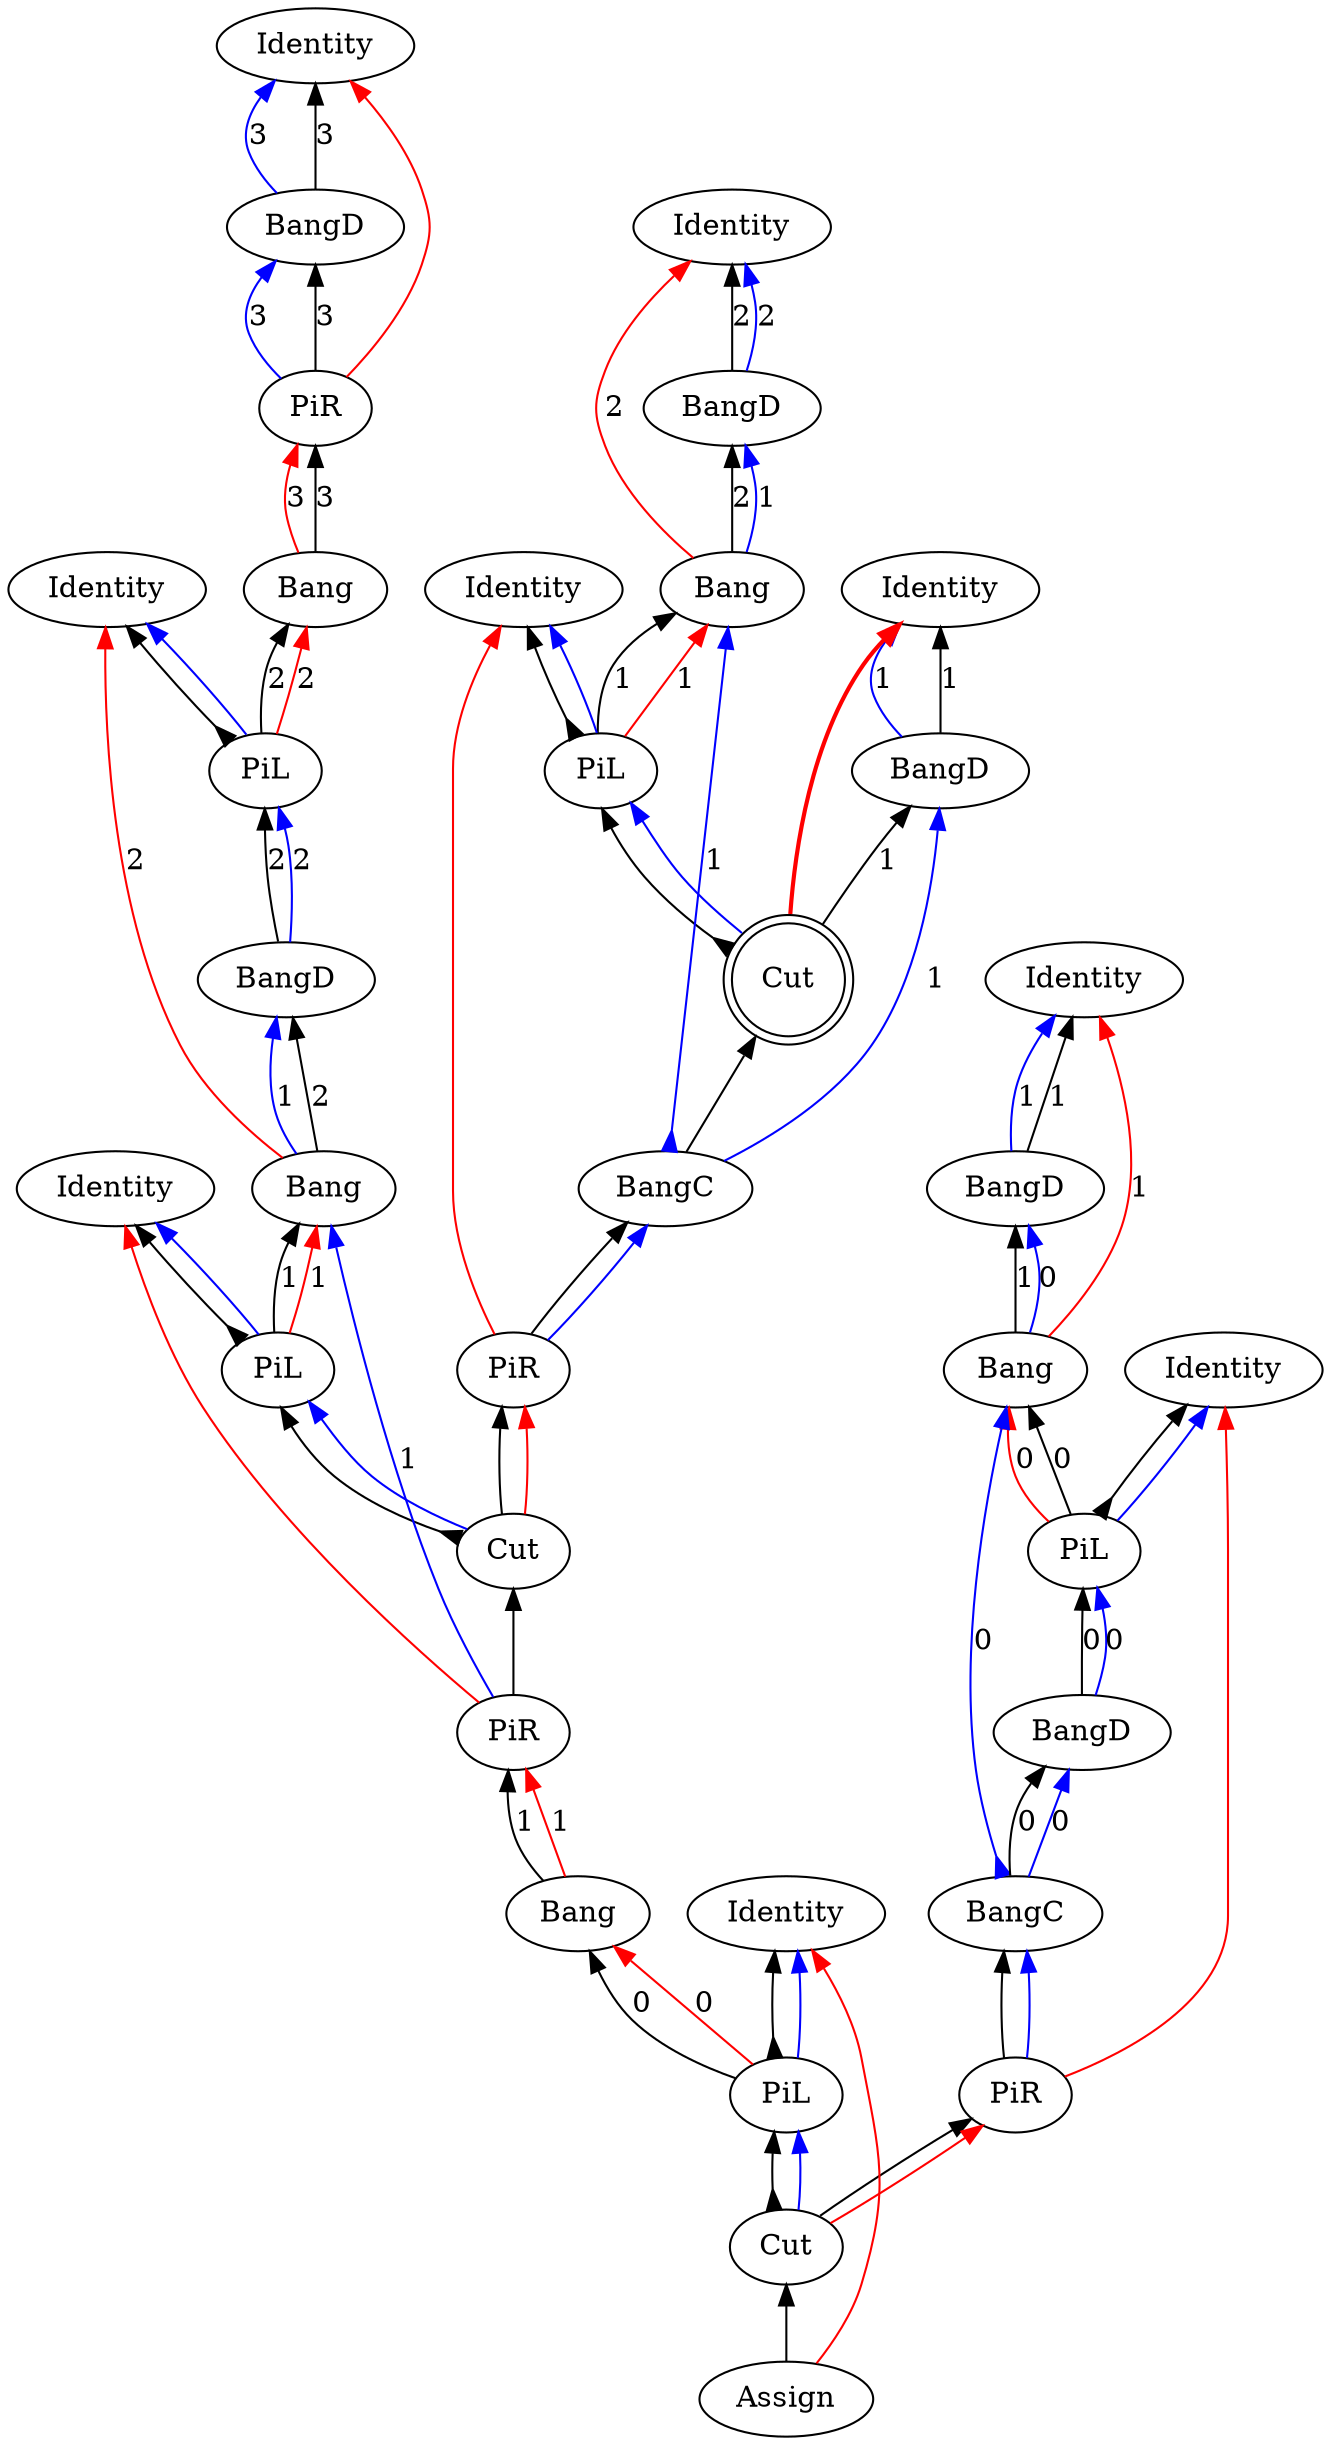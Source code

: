 digraph {
rankdir="BT"
"Identity0" [label="Identity"]
"BangD1" [label="BangD"]
"PiR2" [label="PiR"]
"Bang3" [label="Bang"]
"Identity4" [label="Identity"]
"PiL5" [label="PiL"]
"BangD6" [label="BangD"]
"Bang7" [label="Bang"]
"Identity8" [label="Identity"]
"PiL9" [label="PiL"]
"Identity10" [label="Identity"]
"BangD11" [label="BangD"]
"Bang12" [label="Bang"]
"Identity13" [label="Identity"]
"PiL14" [label="PiL"]
"Identity15" [label="Identity"]
"BangD16" [label="BangD"]
"Cut17" [label="Cut",shape=doublecircle]
"BangC18" [label="BangC"]
"PiR19" [label="PiR"]
"Cut20" [label="Cut"]
"PiR21" [label="PiR"]
"Bang22" [label="Bang"]
"Identity23" [label="Identity"]
"PiL24" [label="PiL"]
"Identity25" [label="Identity"]
"BangD26" [label="BangD"]
"Bang27" [label="Bang"]
"Identity28" [label="Identity"]
"PiL29" [label="PiL"]
"BangD30" [label="BangD"]
"BangC31" [label="BangC"]
"PiR32" [label="PiR"]
"Cut33" [label="Cut"]
"Assign34" [label="Assign"]
"Bang27" -> "BangD26"[color=black,weight=5,tooltip="c_bseq24",label="1",arrowhead=normal,arrowtail=none,dir=both]
"Bang22" -> "PiR21"[color=black,weight=5,tooltip="c_bseq32",label="1",arrowhead=normal,arrowtail=none,dir=both]
"Bang12" -> "BangD11"[color=black,weight=5,tooltip="c_bseq58",label="2",arrowhead=normal,arrowtail=none,dir=both]
"Bang7" -> "BangD6"[color=black,weight=5,tooltip="c_bseq67",label="2",arrowhead=normal,arrowtail=none,dir=both]
"Bang3" -> "PiR2"[color=black,weight=5,tooltip="c_bseq79",label="3",arrowhead=normal,arrowtail=none,dir=both]
"Cut33" -> "PiL24"[color=black,weight=5,tooltip="c_lseq2",arrowhead=normal,arrowtail=inv,dir=both]
"Cut20" -> "PiL9"[color=black,weight=5,tooltip="c_lseq36",arrowhead=normal,arrowtail=inv,dir=both]
"Cut17" -> "PiL14"[color=black,weight=5,tooltip="c_lseq46",arrowhead=normal,arrowtail=inv,dir=both]
"Cut33" -> "PiR32"[color=black,weight=5,tooltip="c_rseq3",arrowhead=normal,arrowtail=none,dir=both]
"Cut20" -> "PiR19"[color=black,weight=5,tooltip="c_rseq37",arrowhead=normal,arrowtail=none,dir=both]
"Cut17" -> "BangD16"[color=black,weight=5,tooltip="c_rseq47",label="1",arrowhead=normal,arrowtail=none,dir=both]
"PiL29" -> "Bang27"[color=black,weight=5,tooltip="dseq20",label="0",arrowhead=normal,arrowtail=none,dir=both]
"PiL24" -> "Bang22"[color=black,weight=5,tooltip="dseq29",label="0",arrowhead=normal,arrowtail=none,dir=both]
"PiL14" -> "Bang12"[color=black,weight=5,tooltip="dseq54",label="1",arrowhead=normal,arrowtail=none,dir=both]
"PiL9" -> "Bang7"[color=black,weight=5,tooltip="dseq63",label="1",arrowhead=normal,arrowtail=none,dir=both]
"PiL5" -> "Bang3"[color=black,weight=5,tooltip="dseq76",label="2",arrowhead=normal,arrowtail=none,dir=both]
"PiR21" -> "Bang7"[color=blue,weight=2,tooltip="h34",label="1",arrowhead=normal,arrowtail=none,dir=both]
"Bang7" -> "BangD6"[color=blue,weight=2,tooltip="hf65",label="1",arrowhead=normal,arrowtail=none,dir=both]
"BangD6" -> "PiL5"[color=black,weight=5,tooltip="hseq72",label="2",arrowhead=normal,arrowtail=none,dir=both]
"PiR2" -> "BangD1"[color=blue,weight=2,tooltip="i81",label="3",arrowhead=normal,arrowtail=none,dir=both]
"PiL29" -> "Identity28"[color=black,weight=5,tooltip="idseq21",arrowhead=normal,arrowtail=inv,dir=both]
"PiL24" -> "Identity23"[color=black,weight=5,tooltip="idseq30",arrowhead=normal,arrowtail=inv,dir=both]
"PiL14" -> "Identity13"[color=black,weight=5,tooltip="idseq55",arrowhead=normal,arrowtail=inv,dir=both]
"PiL9" -> "Identity8"[color=black,weight=5,tooltip="idseq64",arrowhead=normal,arrowtail=inv,dir=both]
"PiL5" -> "Identity4"[color=black,weight=5,tooltip="idseq77",arrowhead=normal,arrowtail=inv,dir=both]
"BangD1" -> "Identity0"[color=blue,weight=2,tooltip="iret84",label="3",arrowhead=normal,arrowtail=none,dir=both]
"BangD1" -> "Identity0"[color=black,weight=5,tooltip="iseq83",label="3",arrowhead=normal,arrowtail=none,dir=both]
"PiL29" -> "Identity28"[color=blue,weight=2,tooltip="lret19",arrowhead=normal,arrowtail=none,dir=both]
"PiL24" -> "Identity23"[color=blue,weight=2,tooltip="lret28",arrowhead=normal,arrowtail=none,dir=both]
"PiL14" -> "Identity13"[color=blue,weight=2,tooltip="lret53",arrowhead=normal,arrowtail=none,dir=both]
"PiL9" -> "Identity8"[color=blue,weight=2,tooltip="lret62",arrowhead=normal,arrowtail=none,dir=both]
"PiL5" -> "Identity4"[color=blue,weight=2,tooltip="lret75",arrowhead=normal,arrowtail=none,dir=both]
"BangD30" -> "PiL29"[color=blue,weight=2,tooltip="lval14",label="0",arrowhead=normal,arrowtail=none,dir=both]
"Cut20" -> "PiL9"[color=blue,weight=2,tooltip="lval38",arrowhead=normal,arrowtail=none,dir=both]
"Cut33" -> "PiL24"[color=blue,weight=2,tooltip="lval4",arrowhead=normal,arrowtail=none,dir=both]
"Cut17" -> "PiL14"[color=blue,weight=2,tooltip="lval48",arrowhead=normal,arrowtail=none,dir=both]
"BangD6" -> "PiL5"[color=blue,weight=2,tooltip="lval70",label="2",arrowhead=normal,arrowtail=none,dir=both]
"PiL29" -> "Bang27"[color=red,weight=2,tooltip="newrret18",label="0",arrowhead=normal,arrowtail=none,dir=both]
"PiL24" -> "Bang22"[color=red,weight=2,tooltip="newrret27",label="0",arrowhead=normal,arrowtail=none,dir=both]
"PiL14" -> "Bang12"[color=red,weight=2,tooltip="newrret52",label="1",arrowhead=normal,arrowtail=none,dir=both]
"PiL9" -> "Bang7"[color=red,weight=2,tooltip="newrret61",label="1",arrowhead=normal,arrowtail=none,dir=both]
"PiL5" -> "Bang3"[color=red,weight=2,tooltip="newrret74",label="2",arrowhead=normal,arrowtail=none,dir=both]
"Bang27" -> "Identity25"[color=red,weight=2,tooltip="newrretf23",label="1",arrowhead=normal,arrowtail=none,dir=both]
"Bang22" -> "PiR21"[color=red,weight=2,tooltip="newrretf31",label="1",arrowhead=normal,arrowtail=none,dir=both]
"Bang12" -> "Identity10"[color=red,weight=2,tooltip="newrretf57",label="2",arrowhead=normal,arrowtail=none,dir=both]
"Bang7" -> "Identity4"[color=red,weight=2,tooltip="newrretf66",label="2",arrowhead=normal,arrowtail=none,dir=both]
"Bang3" -> "PiR2"[color=red,weight=2,tooltip="newrretf78",label="3",arrowhead=normal,arrowtail=none,dir=both]
"Assign34" -> "Identity23"[color=red,weight=2,tooltip="ret1",arrowhead=normal,arrowtail=none,dir=both]
"PiR21" -> "Identity8"[color=red,weight=2,tooltip="ret35",arrowhead=normal,arrowtail=none,dir=both]
"PiR19" -> "Identity13"[color=red,weight=2,tooltip="ret42",arrowhead=normal,arrowtail=none,dir=both]
"PiR32" -> "Identity28"[color=red,weight=2,tooltip="ret8",arrowhead=normal,arrowtail=none,dir=both]
"PiR2" -> "Identity0"[color=red,weight=2,tooltip="ret82",arrowhead=normal,arrowtail=none,dir=both]
"Assign34" -> "Cut33"[color=black,weight=5,tooltip="retseq0",arrowhead=normal,arrowtail=none,dir=both]
"Cut20" -> "PiR19"[color=red,weight=2,tooltip="rval39",arrowhead=normal,arrowtail=none,dir=both]
"Cut17" -> "Identity15"[color=red,weight=2,tooltip="rval49",arrowhead=normal,arrowtail=none,penwidth=2,dir=both]
"Cut33" -> "PiR32"[color=red,weight=2,tooltip="rval5",arrowhead=normal,arrowtail=none,dir=both]
"BangC31" -> "BangD30"[color=black,weight=5,tooltip="seq11",label="0",arrowhead=normal,arrowtail=none,dir=both]
"PiR21" -> "Cut20"[color=black,weight=5,tooltip="seq33",arrowhead=normal,arrowtail=none,dir=both]
"PiR19" -> "BangC18"[color=black,weight=5,tooltip="seq40",arrowhead=normal,arrowtail=none,dir=both]
"BangC18" -> "Cut17"[color=black,weight=5,tooltip="seq45",arrowhead=normal,arrowtail=none,dir=both]
"PiR32" -> "BangC31"[color=black,weight=5,tooltip="seq6",arrowhead=normal,arrowtail=none,dir=both]
"PiR2" -> "BangD1"[color=black,weight=5,tooltip="seq80",label="3",arrowhead=normal,arrowtail=none,dir=both]
"PiR32" -> "BangC31"[color=blue,weight=2,tooltip="x7",arrowhead=normal,arrowtail=none,dir=both]
"BangC31" -> "BangD30"[color=blue,weight=2,tooltip="xA9",label="0",arrowhead=normal,arrowtail=none,dir=both]
"BangC31" -> "Bang27"[color=blue,weight=2,tooltip="xB10",label="0",arrowhead=normal,arrowtail=inv,dir=both]
"Bang27" -> "BangD26"[color=blue,weight=2,tooltip="xBf22",label="0",arrowhead=normal,arrowtail=none,dir=both]
"BangD26" -> "Identity25"[color=blue,weight=2,tooltip="xret26",label="1",arrowhead=normal,arrowtail=none,dir=both]
"BangD30" -> "PiL29"[color=black,weight=5,tooltip="xseq16",label="0",arrowhead=normal,arrowtail=none,dir=both]
"BangD26" -> "Identity25"[color=black,weight=5,tooltip="xseq25",label="1",arrowhead=normal,arrowtail=none,dir=both]
"PiR19" -> "BangC18"[color=blue,weight=2,tooltip="y41",arrowhead=normal,arrowtail=none,dir=both]
"BangC18" -> "BangD16"[color=blue,weight=2,tooltip="yA43",label="1",arrowhead=normal,arrowtail=none,dir=both]
"BangC18" -> "Bang12"[color=blue,weight=2,tooltip="yB44",label="1",arrowhead=normal,arrowtail=inv,dir=both]
"Bang12" -> "BangD11"[color=blue,weight=2,tooltip="yBf56",label="1",arrowhead=normal,arrowtail=none,dir=both]
"BangD16" -> "Identity15"[color=blue,weight=2,tooltip="yret51",label="1",arrowhead=normal,arrowtail=none,dir=both]
"BangD11" -> "Identity10"[color=blue,weight=2,tooltip="yret60",label="2",arrowhead=normal,arrowtail=none,dir=both]
"BangD16" -> "Identity15"[color=black,weight=5,tooltip="yseq50",label="1",arrowhead=normal,arrowtail=none,dir=both]
"BangD11" -> "Identity10"[color=black,weight=5,tooltip="yseq59",label="2",arrowhead=normal,arrowtail=none,dir=both]
}
